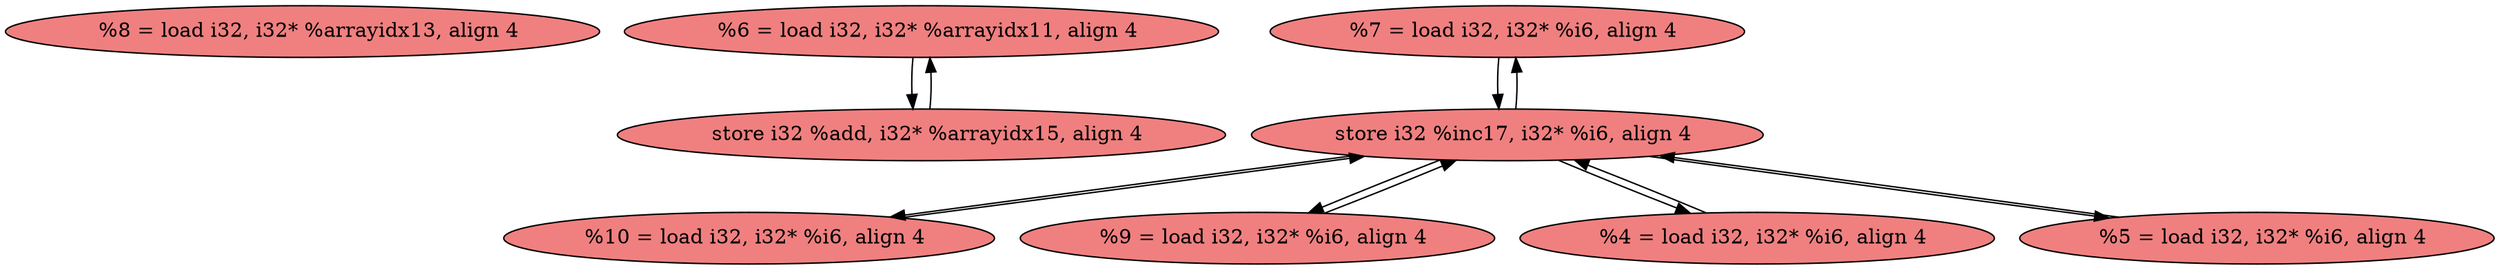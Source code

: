 
digraph G {


node120 [fillcolor=lightcoral,label="  %8 = load i32, i32* %arrayidx13, align 4",shape=ellipse,style=filled ]
node119 [fillcolor=lightcoral,label="  %6 = load i32, i32* %arrayidx11, align 4",shape=ellipse,style=filled ]
node118 [fillcolor=lightcoral,label="  %7 = load i32, i32* %i6, align 4",shape=ellipse,style=filled ]
node112 [fillcolor=lightcoral,label="  store i32 %inc17, i32* %i6, align 4",shape=ellipse,style=filled ]
node113 [fillcolor=lightcoral,label="  %10 = load i32, i32* %i6, align 4",shape=ellipse,style=filled ]
node114 [fillcolor=lightcoral,label="  store i32 %add, i32* %arrayidx15, align 4",shape=ellipse,style=filled ]
node117 [fillcolor=lightcoral,label="  %9 = load i32, i32* %i6, align 4",shape=ellipse,style=filled ]
node115 [fillcolor=lightcoral,label="  %4 = load i32, i32* %i6, align 4",shape=ellipse,style=filled ]
node116 [fillcolor=lightcoral,label="  %5 = load i32, i32* %i6, align 4",shape=ellipse,style=filled ]

node112->node118 [ ]
node112->node116 [ ]
node118->node112 [ ]
node116->node112 [ ]
node112->node117 [ ]
node117->node112 [ ]
node114->node119 [ ]
node119->node114 [ ]
node115->node112 [ ]
node112->node113 [ ]
node112->node115 [ ]
node113->node112 [ ]


}
